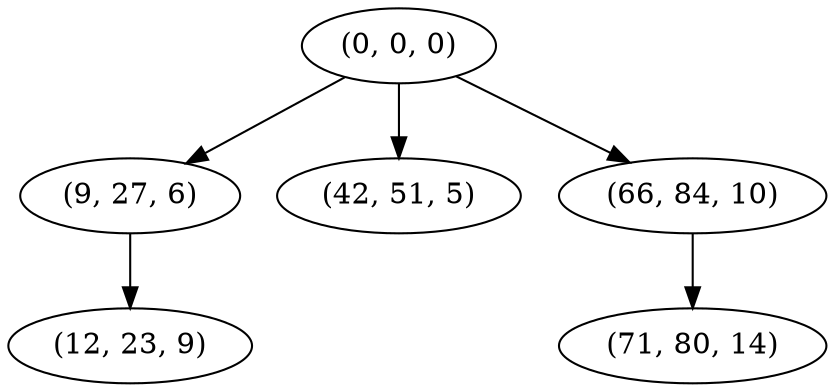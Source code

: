 digraph tree {
    "(0, 0, 0)";
    "(9, 27, 6)";
    "(12, 23, 9)";
    "(42, 51, 5)";
    "(66, 84, 10)";
    "(71, 80, 14)";
    "(0, 0, 0)" -> "(9, 27, 6)";
    "(0, 0, 0)" -> "(42, 51, 5)";
    "(0, 0, 0)" -> "(66, 84, 10)";
    "(9, 27, 6)" -> "(12, 23, 9)";
    "(66, 84, 10)" -> "(71, 80, 14)";
}
